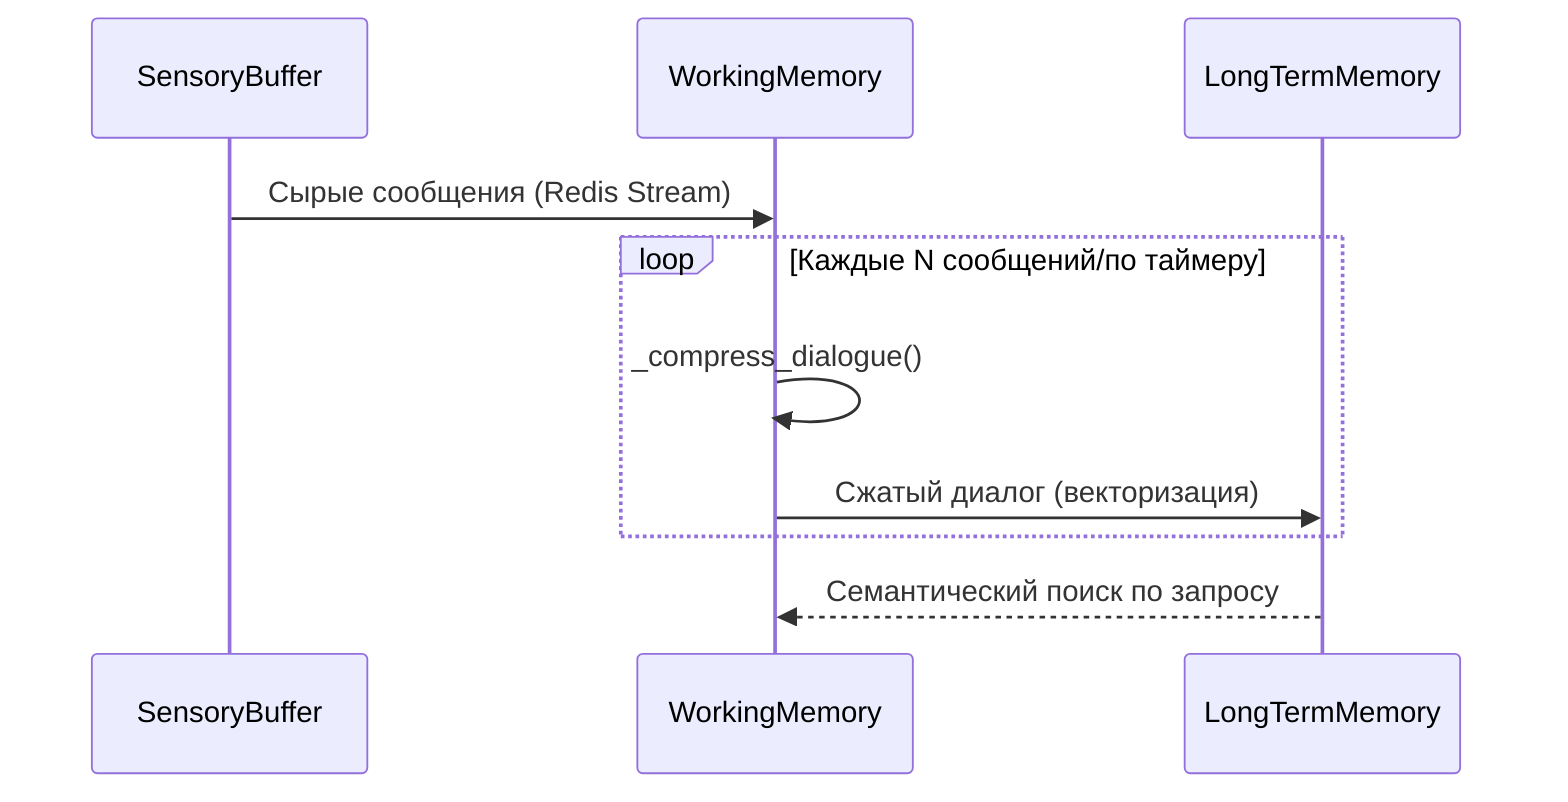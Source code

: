 sequenceDiagram
    participant SensoryBuffer
    participant WorkingMemory
    participant LongTermMemory
    
    SensoryBuffer->>WorkingMemory: Сырые сообщения (Redis Stream)
    loop Каждые N сообщений/по таймеру
        WorkingMemory->>WorkingMemory: _compress_dialogue()
        WorkingMemory->>LongTermMemory: Сжатый диалог (векторизация)
    end
    LongTermMemory-->>WorkingMemory: Семантический поиск по запросу